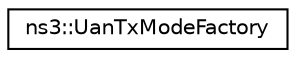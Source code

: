 digraph "Graphical Class Hierarchy"
{
 // LATEX_PDF_SIZE
  edge [fontname="Helvetica",fontsize="10",labelfontname="Helvetica",labelfontsize="10"];
  node [fontname="Helvetica",fontsize="10",shape=record];
  rankdir="LR";
  Node0 [label="ns3::UanTxModeFactory",height=0.2,width=0.4,color="black", fillcolor="white", style="filled",URL="$classns3_1_1_uan_tx_mode_factory.html",tooltip="Global database of UanTxMode objects, retrievable by id or name."];
}

